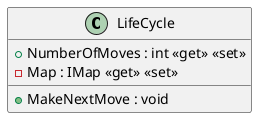 @startuml
'https://plantuml.com/class-diagram

class LifeCycle {
    + NumberOfMoves : int <<get>> <<set>>
    - Map : IMap <<get>> <<set>>

    + {method} MakeNextMove : void
}

@enduml